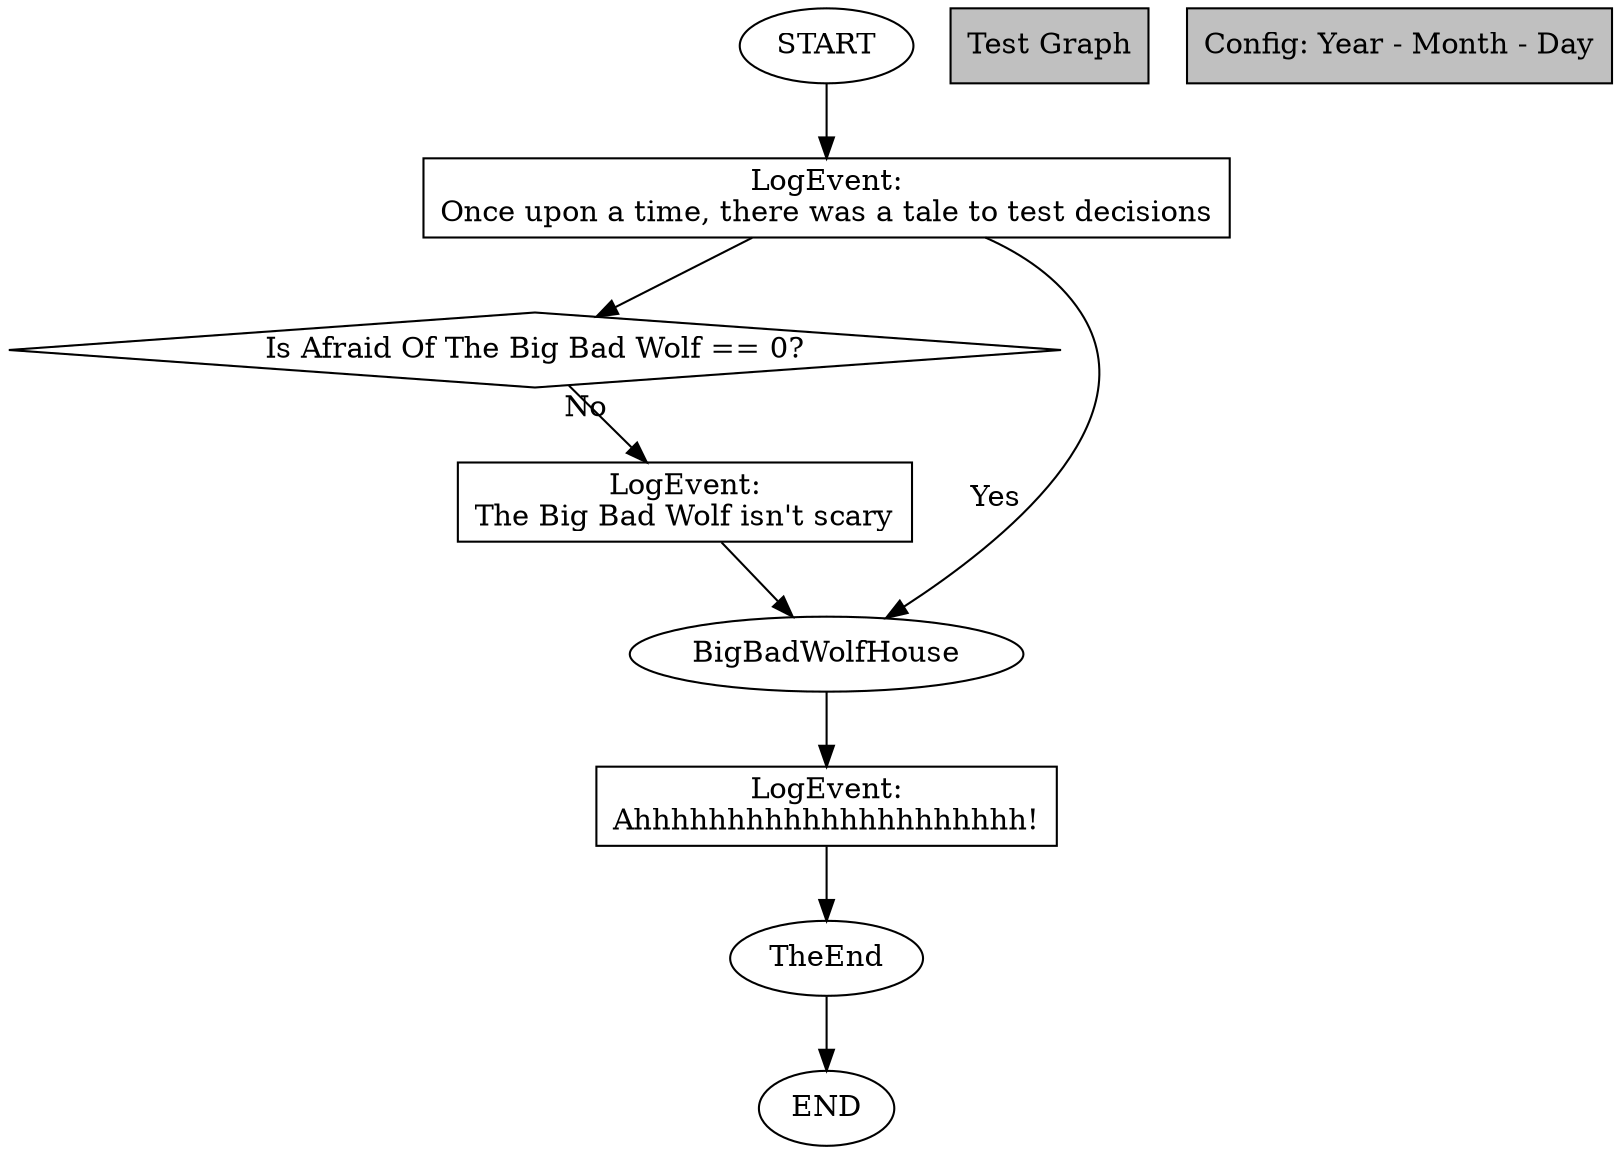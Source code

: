 digraph {

// Graph Attributes
graph[page="8,11" ratio=auto fontsize=12 ]

// Nodes
0[shape="oval"label="START"]
2[shape="box"label="LogEvent:
Once upon a time, there was a tale to test decisions"]
4[shape="diamond"label="Is Afraid Of The Big Bad Wolf == 0?"]
5[shape="box"label="LogEvent:
The Big Bad Wolf isn't scary"]
7[shape="oval"label="BigBadWolfHouse"]
8[shape="box"label="LogEvent:
Ahhhhhhhhhhhhhhhhhhhhh!"]
10[shape="oval"label="TheEnd"]
99999[shape="box"label="Test Graph"style="filled"fillcolor="grey"]
99998[shape="box"label="Config: Year - Month - Day"style="filled"fillcolor="grey"]
9999[shape="oval"label="END"]

// Edges
8 -> 10
2 -> 4
7 -> 8
4 -> 5[xlabel="No"]
5 -> 7
10 -> 9999
2 -> 7[xlabel="Yes"]
0 -> 2
}

